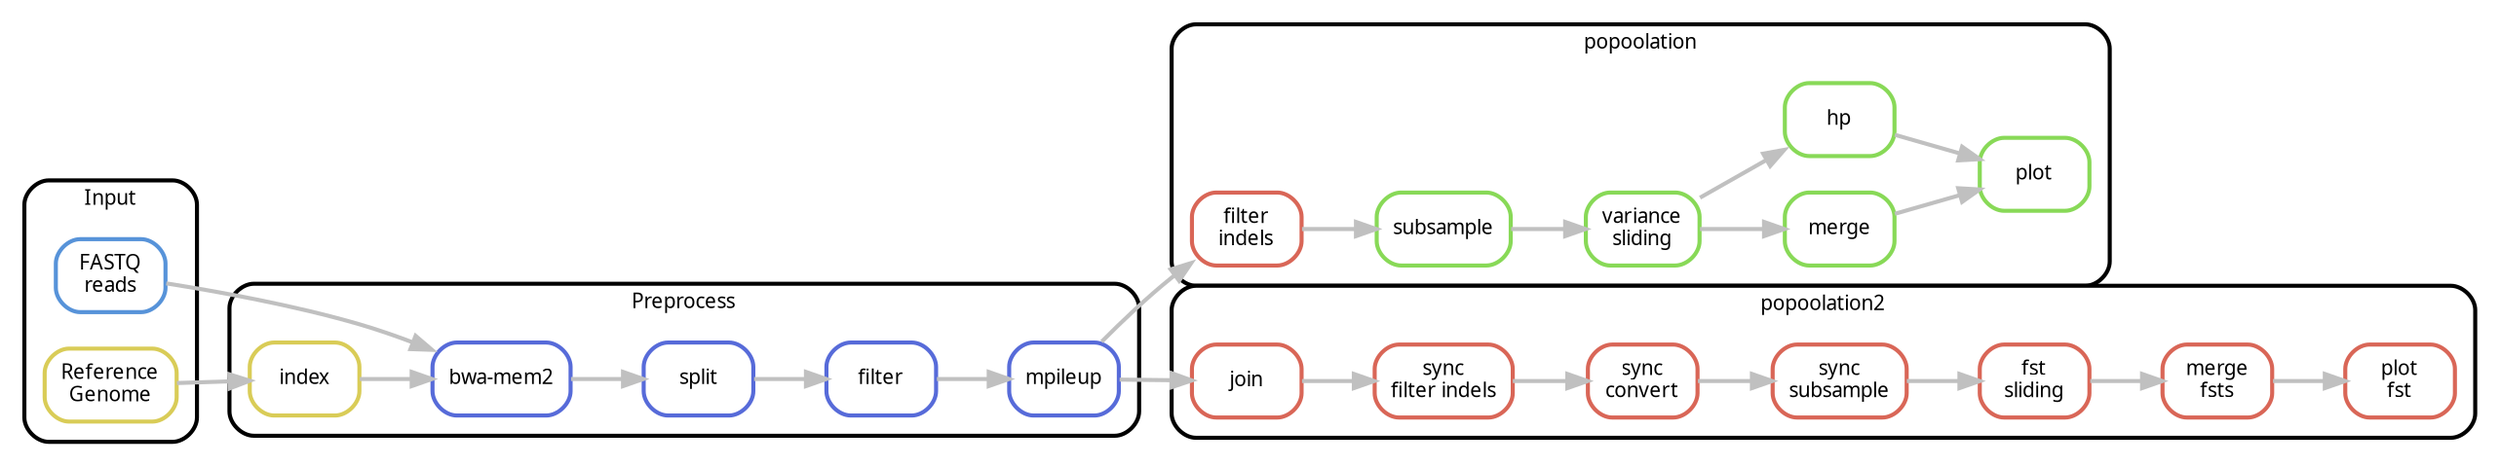 digraph snakemake_dag {
	// newrank=true;
    rankdir=LR;
    graph[bgcolor=white, margin=0, compound=true];
    node[shape=box, style=rounded, fontname=sans, fontsize=10, penwidth=2];
    edge[penwidth=2, color=grey];



    subgraph cluster_0 {
        label = "Input";
        shape=box; style=rounded; fontname=sans; fontsize=10; penwidth=2; margin=10;

        reads     [label = "FASTQ\nreads",      color = "0.59 0.6 0.85", style="rounded"];
	    reference [label = "Reference\nGenome", color = "0.15 0.6 0.85", style="rounded"];
    }

	subgraph cluster_1 {
		label = "Preprocess";
		shape=box; style=rounded; fontname=sans; fontsize=10; penwidth=2; margin=10;

        index   [label = "index",    color = "0.15 0.6 0.85", style="rounded"];
    	bwa     [label = "bwa-mem2", color = "0.64 0.6 0.85", style="rounded"];
        split   [label = "split",    color = "0.64 0.6 0.85", style="rounded"];
        filter  [label = "filter",   color = "0.64 0.6 0.85", style="rounded"];
        mpileup [label = "mpileup",  color = "0.64 0.6 0.85", style="rounded"];
	}

	subgraph cluster_2 {
		label = "popoolation";
		shape=box; style=rounded; fontname=sans; fontsize=10; penwidth=2; margin=10;

        filter_indels    [label = "filter\nindels",   color = "0.02 0.6 0.85", style="rounded"];
		subsample        [label = "subsample",        color = "0.27 0.6 0.85", style="rounded"];
        variance_sliding [label = "variance\nsliding", color = "0.27 0.6 0.85", style="rounded"];
        merge            [label = "merge",            color = "0.27 0.6 0.85", style="rounded"];
        plot             [label = "plot",             color = "0.27 0.6 0.85", style="rounded"];
        hp               [label = "hp",               color = "0.27 0.6 0.85", style="rounded"];

	}

    subgraph cluster_3 {
        label = "popoolation2";
        shape=box; style=rounded; fontname=sans; fontsize=10; penwidth=2; margin=10;

        join_populations   [label = "join",                color = "0.02 0.6 0.85", style="rounded"];
        sync_filter_indels [label = "sync\nfilter indels", color = "0.02 0.6 0.85", style="rounded"];
        sync_convert       [label = "sync\nconvert",       color = "0.02 0.6 0.85", style="rounded"];
        sync_subsample     [label = "sync\nsubsample",     color = "0.02 0.6 0.85", style="rounded"];
        fst_sliding        [label = "fst\nsliding",         color = "0.02 0.6 0.85", style="rounded"];
        merge_fst_sliding  [label = "merge\nfsts",   color = "0.02 0.6 0.85", style="rounded"];
        plot_fst           [label = "plot\nfst",            color = "0.02 0.6 0.85", style="rounded"];
    }



    reads -> bwa
    reference -> index
    index -> bwa
    bwa -> split -> filter -> mpileup

    mpileup -> filter_indels -> subsample -> variance_sliding -> merge -> plot
    variance_sliding -> hp -> plot

    mpileup -> join_populations -> sync_filter_indels -> sync_convert -> sync_subsample -> fst_sliding -> merge_fst_sliding -> plot_fst

}
